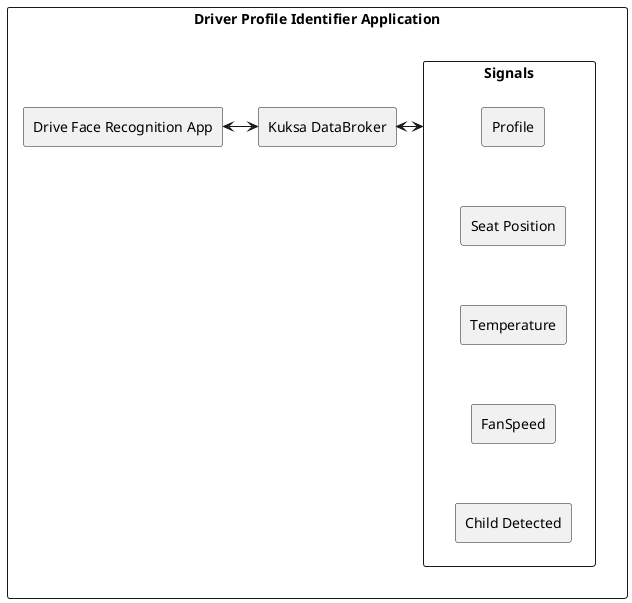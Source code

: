 @startuml Sdv Driver profile Application

rectangle "Driver Profile Identifier Application"{

    rectangle "Drive Face Recognition App" as driver_identifier_app
    rectangle "Kuksa DataBroker" as DataBroker
    rectangle "Signals"{
        rectangle "Profile" as DriverName
        rectangle "Seat Position" as SeatPosition
        rectangle "Temperature" as Temperature
        rectangle "FanSpeed" as FanSpeed
        rectangle "Child Detected" as ChildDetected
        
        SeatPosition -[hidden]up-> DriverName
        Temperature -[hidden]up-> SeatPosition
        FanSpeed -[hidden]up-> Temperature
        ChildDetected -[hidden]up-> FanSpeed

    }

    driver_identifier_app <-right-> DataBroker
    DataBroker <-right-> Signals
}

@enduml